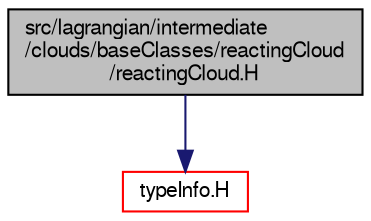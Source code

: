 digraph "src/lagrangian/intermediate/clouds/baseClasses/reactingCloud/reactingCloud.H"
{
  bgcolor="transparent";
  edge [fontname="FreeSans",fontsize="10",labelfontname="FreeSans",labelfontsize="10"];
  node [fontname="FreeSans",fontsize="10",shape=record];
  Node0 [label="src/lagrangian/intermediate\l/clouds/baseClasses/reactingCloud\l/reactingCloud.H",height=0.2,width=0.4,color="black", fillcolor="grey75", style="filled", fontcolor="black"];
  Node0 -> Node1 [color="midnightblue",fontsize="10",style="solid",fontname="FreeSans"];
  Node1 [label="typeInfo.H",height=0.2,width=0.4,color="red",URL="$a09341.html"];
}
